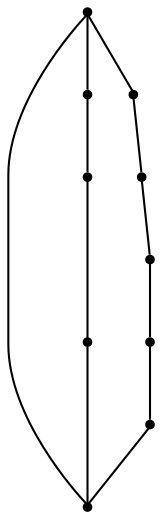 graph {
  node [shape=point,comment="{\"directed\":false,\"doi\":\"10.4230/LIPIcs.GD.2024.24\",\"figure\":\"6 (3)\"}"]

  v0 [pos="1395.9928528031678,703.5542881493828"]
  v1 [pos="1355.9819345238523,863.5600885516875"]
  v2 [pos="1355.9819345238523,743.5557382499591"]
  v3 [pos="1155.926834360846,783.5571883505352"]
  v4 [pos="1155.926834360846,943.5628615917354"]
  v5 [pos="1315.9707618613222,583.5500650087587"]
  v6 [pos="1315.9707618613222,663.5528380488066"]
  v7 [pos="1315.9707618613222,823.5586384511114"]
  v8 [pos="1155.926834360846,623.5515151093349"]
  v9 [pos="1075.9047434190006,543.5486149081826"]

  v0 -- v1 [id="-1",pos="1395.9928528031678,703.5542881493828 1355.9819345238523,863.5600885516875 1355.9819345238523,863.5600885516875 1355.9819345238523,863.5600885516875"]
  v9 -- v4 [id="-3",pos="1075.9047434190006,543.5486149081826 1155.926834360846,943.5628615917354 1155.926834360846,943.5628615917354 1155.926834360846,943.5628615917354"]
  v9 -- v5 [id="-5",pos="1075.9047434190006,543.5486149081826 1315.9707618613222,583.5500650087587 1315.9707618613222,583.5500650087587 1315.9707618613222,583.5500650087587"]
  v9 -- v8 [id="-6",pos="1075.9047434190006,543.5486149081826 1155.926834360846,623.5515151093349 1155.926834360846,623.5515151093349 1155.926834360846,623.5515151093349"]
  v3 -- v7 [id="-7",pos="1155.926834360846,783.5571883505352 1315.9707618613222,823.5586384511114 1315.9707618613222,823.5586384511114 1315.9707618613222,823.5586384511114"]
  v8 -- v6 [id="-8",pos="1155.926834360846,623.5515151093349 1315.9707618613222,663.5528380488066 1315.9707618613222,663.5528380488066 1315.9707618613222,663.5528380488066"]
  v7 -- v4 [id="-9",pos="1315.9707618613222,823.5586384511114 1155.926834360846,943.5628615917354 1155.926834360846,943.5628615917354 1155.926834360846,943.5628615917354"]
  v6 -- v2 [id="-10",pos="1315.9707618613222,663.5528380488066 1355.9819345238523,743.5557382499591 1355.9819345238523,743.5557382499591 1355.9819345238523,743.5557382499591"]
  v5 -- v0 [id="-11",pos="1315.9707618613222,583.5500650087587 1395.9928528031678,703.5542881493828 1395.9928528031678,703.5542881493828 1395.9928528031678,703.5542881493828"]
  v1 -- v4 [id="-12",pos="1355.9819345238523,863.5600885516875 1155.926834360846,943.5628615917354 1155.926834360846,943.5628615917354 1155.926834360846,943.5628615917354"]
  v2 -- v3 [id="-13",pos="1355.9819345238523,743.5557382499591 1155.926834360846,783.5571883505352 1155.926834360846,783.5571883505352 1155.926834360846,783.5571883505352"]
}